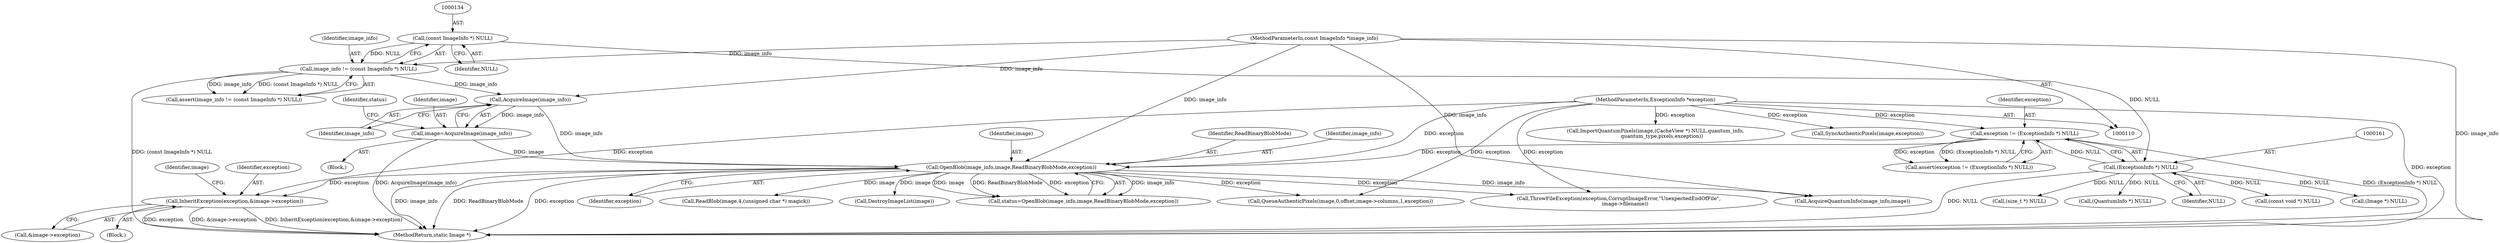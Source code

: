 digraph "0_ImageMagick_f6e9d0d9955e85bdd7540b251cd50d598dacc5e6_14@pointer" {
"1002781" [label="(Call,InheritException(exception,&image->exception))"];
"1000175" [label="(Call,OpenBlob(image_info,image,ReadBinaryBlobMode,exception))"];
"1000171" [label="(Call,AcquireImage(image_info))"];
"1000131" [label="(Call,image_info != (const ImageInfo *) NULL)"];
"1000111" [label="(MethodParameterIn,const ImageInfo *image_info)"];
"1000133" [label="(Call,(const ImageInfo *) NULL)"];
"1000169" [label="(Call,image=AcquireImage(image_info))"];
"1000158" [label="(Call,exception != (ExceptionInfo *) NULL)"];
"1000112" [label="(MethodParameterIn,ExceptionInfo *exception)"];
"1000160" [label="(Call,(ExceptionInfo *) NULL)"];
"1003245" [label="(Call,ThrowFileException(exception,CorruptImageError,\"UnexpectedEndOfFile\",\n        image->filename))"];
"1003259" [label="(MethodReturn,static Image *)"];
"1000162" [label="(Identifier,NULL)"];
"1000113" [label="(Block,)"];
"1003180" [label="(Call,QueueAuthenticPixels(image,0,offset,image->columns,1,exception))"];
"1000171" [label="(Call,AcquireImage(image_info))"];
"1000135" [label="(Identifier,NULL)"];
"1000176" [label="(Identifier,image_info)"];
"1000159" [label="(Identifier,exception)"];
"1000177" [label="(Identifier,image)"];
"1000179" [label="(Identifier,exception)"];
"1000198" [label="(Call,ReadBlob(image,4,(unsigned char *) magick))"];
"1000133" [label="(Call,(const ImageInfo *) NULL)"];
"1000170" [label="(Identifier,image)"];
"1000158" [label="(Call,exception != (ExceptionInfo *) NULL)"];
"1002694" [label="(Call,(const void *) NULL)"];
"1000169" [label="(Call,image=AcquireImage(image_info))"];
"1002783" [label="(Call,&image->exception)"];
"1000187" [label="(Call,DestroyImageList(image))"];
"1000174" [label="(Identifier,status)"];
"1000178" [label="(Identifier,ReadBinaryBlobMode)"];
"1000111" [label="(MethodParameterIn,const ImageInfo *image_info)"];
"1000131" [label="(Call,image_info != (const ImageInfo *) NULL)"];
"1003202" [label="(Call,ImportQuantumPixels(image,(CacheView *) NULL,quantum_info,\n        quantum_type,pixels,exception))"];
"1002781" [label="(Call,InheritException(exception,&image->exception))"];
"1000157" [label="(Call,assert(exception != (ExceptionInfo *) NULL))"];
"1002782" [label="(Identifier,exception)"];
"1000175" [label="(Call,OpenBlob(image_info,image,ReadBinaryBlobMode,exception))"];
"1000190" [label="(Call,(Image *) NULL)"];
"1000478" [label="(Call,(size_t *) NULL)"];
"1000160" [label="(Call,(ExceptionInfo *) NULL)"];
"1003216" [label="(Call,SyncAuthenticPixels(image,exception))"];
"1000173" [label="(Call,status=OpenBlob(image_info,image,ReadBinaryBlobMode,exception))"];
"1000172" [label="(Identifier,image_info)"];
"1000112" [label="(MethodParameterIn,ExceptionInfo *exception)"];
"1003062" [label="(Call,AcquireQuantumInfo(image_info,image))"];
"1003068" [label="(Call,(QuantumInfo *) NULL)"];
"1000130" [label="(Call,assert(image_info != (const ImageInfo *) NULL))"];
"1002789" [label="(Identifier,image)"];
"1002780" [label="(Block,)"];
"1000132" [label="(Identifier,image_info)"];
"1002781" -> "1002780"  [label="AST: "];
"1002781" -> "1002783"  [label="CFG: "];
"1002782" -> "1002781"  [label="AST: "];
"1002783" -> "1002781"  [label="AST: "];
"1002789" -> "1002781"  [label="CFG: "];
"1002781" -> "1003259"  [label="DDG: exception"];
"1002781" -> "1003259"  [label="DDG: &image->exception"];
"1002781" -> "1003259"  [label="DDG: InheritException(exception,&image->exception)"];
"1000175" -> "1002781"  [label="DDG: exception"];
"1000112" -> "1002781"  [label="DDG: exception"];
"1000175" -> "1000173"  [label="AST: "];
"1000175" -> "1000179"  [label="CFG: "];
"1000176" -> "1000175"  [label="AST: "];
"1000177" -> "1000175"  [label="AST: "];
"1000178" -> "1000175"  [label="AST: "];
"1000179" -> "1000175"  [label="AST: "];
"1000173" -> "1000175"  [label="CFG: "];
"1000175" -> "1003259"  [label="DDG: ReadBinaryBlobMode"];
"1000175" -> "1003259"  [label="DDG: exception"];
"1000175" -> "1003259"  [label="DDG: image_info"];
"1000175" -> "1000173"  [label="DDG: image_info"];
"1000175" -> "1000173"  [label="DDG: image"];
"1000175" -> "1000173"  [label="DDG: ReadBinaryBlobMode"];
"1000175" -> "1000173"  [label="DDG: exception"];
"1000171" -> "1000175"  [label="DDG: image_info"];
"1000111" -> "1000175"  [label="DDG: image_info"];
"1000169" -> "1000175"  [label="DDG: image"];
"1000158" -> "1000175"  [label="DDG: exception"];
"1000112" -> "1000175"  [label="DDG: exception"];
"1000175" -> "1000187"  [label="DDG: image"];
"1000175" -> "1000198"  [label="DDG: image"];
"1000175" -> "1003062"  [label="DDG: image_info"];
"1000175" -> "1003180"  [label="DDG: exception"];
"1000175" -> "1003245"  [label="DDG: exception"];
"1000171" -> "1000169"  [label="AST: "];
"1000171" -> "1000172"  [label="CFG: "];
"1000172" -> "1000171"  [label="AST: "];
"1000169" -> "1000171"  [label="CFG: "];
"1000171" -> "1000169"  [label="DDG: image_info"];
"1000131" -> "1000171"  [label="DDG: image_info"];
"1000111" -> "1000171"  [label="DDG: image_info"];
"1000131" -> "1000130"  [label="AST: "];
"1000131" -> "1000133"  [label="CFG: "];
"1000132" -> "1000131"  [label="AST: "];
"1000133" -> "1000131"  [label="AST: "];
"1000130" -> "1000131"  [label="CFG: "];
"1000131" -> "1003259"  [label="DDG: (const ImageInfo *) NULL"];
"1000131" -> "1000130"  [label="DDG: image_info"];
"1000131" -> "1000130"  [label="DDG: (const ImageInfo *) NULL"];
"1000111" -> "1000131"  [label="DDG: image_info"];
"1000133" -> "1000131"  [label="DDG: NULL"];
"1000111" -> "1000110"  [label="AST: "];
"1000111" -> "1003259"  [label="DDG: image_info"];
"1000111" -> "1003062"  [label="DDG: image_info"];
"1000133" -> "1000135"  [label="CFG: "];
"1000134" -> "1000133"  [label="AST: "];
"1000135" -> "1000133"  [label="AST: "];
"1000133" -> "1000160"  [label="DDG: NULL"];
"1000169" -> "1000113"  [label="AST: "];
"1000170" -> "1000169"  [label="AST: "];
"1000174" -> "1000169"  [label="CFG: "];
"1000169" -> "1003259"  [label="DDG: AcquireImage(image_info)"];
"1000158" -> "1000157"  [label="AST: "];
"1000158" -> "1000160"  [label="CFG: "];
"1000159" -> "1000158"  [label="AST: "];
"1000160" -> "1000158"  [label="AST: "];
"1000157" -> "1000158"  [label="CFG: "];
"1000158" -> "1003259"  [label="DDG: (ExceptionInfo *) NULL"];
"1000158" -> "1000157"  [label="DDG: exception"];
"1000158" -> "1000157"  [label="DDG: (ExceptionInfo *) NULL"];
"1000112" -> "1000158"  [label="DDG: exception"];
"1000160" -> "1000158"  [label="DDG: NULL"];
"1000112" -> "1000110"  [label="AST: "];
"1000112" -> "1003259"  [label="DDG: exception"];
"1000112" -> "1003180"  [label="DDG: exception"];
"1000112" -> "1003202"  [label="DDG: exception"];
"1000112" -> "1003216"  [label="DDG: exception"];
"1000112" -> "1003245"  [label="DDG: exception"];
"1000160" -> "1000162"  [label="CFG: "];
"1000161" -> "1000160"  [label="AST: "];
"1000162" -> "1000160"  [label="AST: "];
"1000160" -> "1003259"  [label="DDG: NULL"];
"1000160" -> "1000190"  [label="DDG: NULL"];
"1000160" -> "1000478"  [label="DDG: NULL"];
"1000160" -> "1002694"  [label="DDG: NULL"];
"1000160" -> "1003068"  [label="DDG: NULL"];
}

